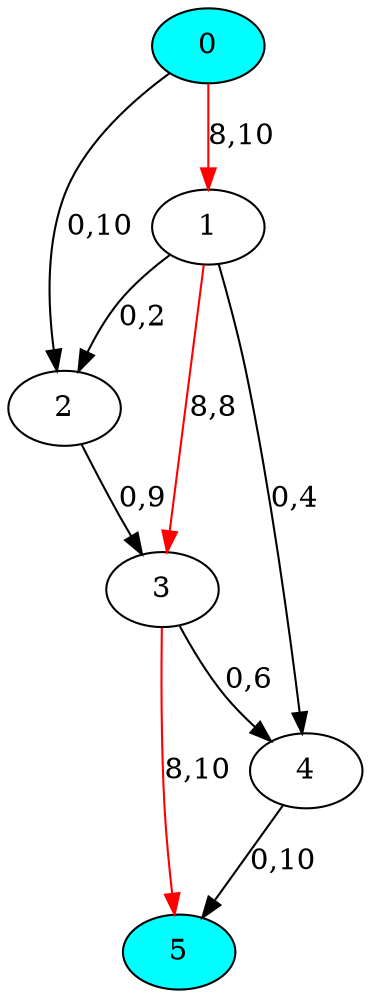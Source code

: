 /*
8 : 0 1 3 5 
2 : 0 1 4 5 
2 : 0 2 3 5 
6 : 0 2 3 4 5 
1 : 0 2 3 1 4 5 
*/
digraph G {
0 [fillcolor = aqua;style = "filled";];
5 [fillcolor = aqua;style = "filled";];
0 -> 1 [color=red][label="8,10"]
0 -> 2 [label="0,10"]
1 -> 2 [label="0,2"]
2 -> 3 [label="0,9"]
1 -> 3 [color=red][label="8,8"]
1 -> 4 [label="0,4"]
4 -> 5 [label="0,10"]
3 -> 4 [label="0,6"]
3 -> 5 [color=red][label="8,10"]
0 -> 4 [style = invis;];
}
